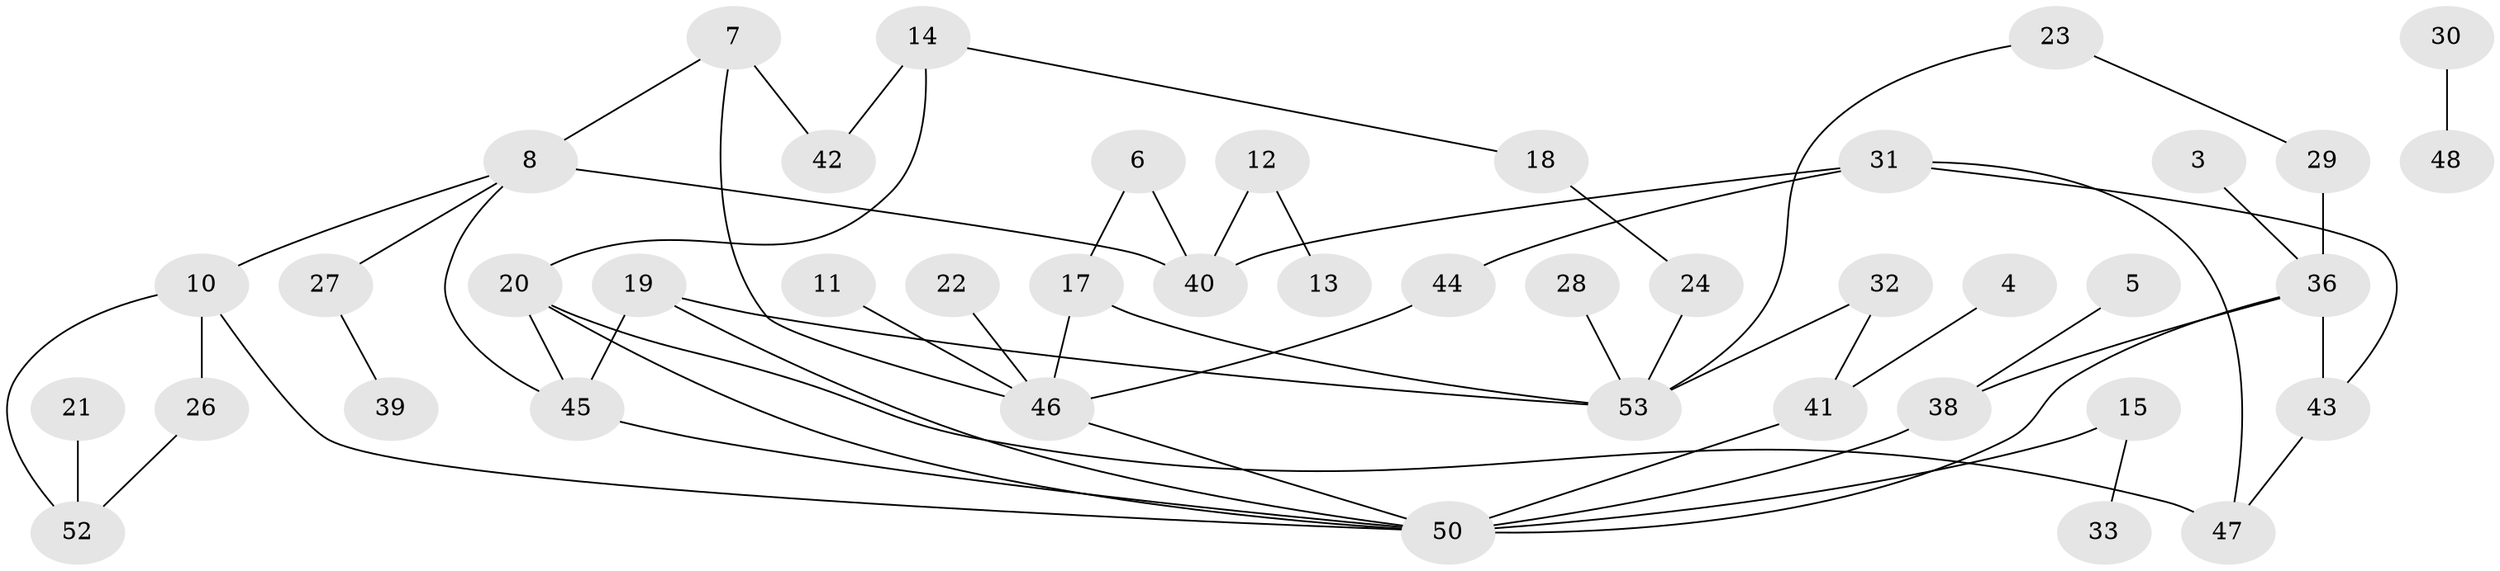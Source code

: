 // original degree distribution, {6: 0.02830188679245283, 3: 0.18867924528301888, 1: 0.27358490566037735, 2: 0.29245283018867924, 0: 0.08490566037735849, 5: 0.02830188679245283, 4: 0.09433962264150944, 8: 0.009433962264150943}
// Generated by graph-tools (version 1.1) at 2025/00/03/09/25 03:00:44]
// undirected, 43 vertices, 57 edges
graph export_dot {
graph [start="1"]
  node [color=gray90,style=filled];
  3;
  4;
  5;
  6;
  7;
  8;
  10;
  11;
  12;
  13;
  14;
  15;
  17;
  18;
  19;
  20;
  21;
  22;
  23;
  24;
  26;
  27;
  28;
  29;
  30;
  31;
  32;
  33;
  36;
  38;
  39;
  40;
  41;
  42;
  43;
  44;
  45;
  46;
  47;
  48;
  50;
  52;
  53;
  3 -- 36 [weight=1.0];
  4 -- 41 [weight=1.0];
  5 -- 38 [weight=1.0];
  6 -- 17 [weight=1.0];
  6 -- 40 [weight=1.0];
  7 -- 8 [weight=1.0];
  7 -- 42 [weight=1.0];
  7 -- 46 [weight=1.0];
  8 -- 10 [weight=1.0];
  8 -- 27 [weight=1.0];
  8 -- 40 [weight=2.0];
  8 -- 45 [weight=1.0];
  10 -- 26 [weight=1.0];
  10 -- 50 [weight=1.0];
  10 -- 52 [weight=1.0];
  11 -- 46 [weight=1.0];
  12 -- 13 [weight=1.0];
  12 -- 40 [weight=1.0];
  14 -- 18 [weight=1.0];
  14 -- 20 [weight=1.0];
  14 -- 42 [weight=1.0];
  15 -- 33 [weight=1.0];
  15 -- 50 [weight=1.0];
  17 -- 46 [weight=1.0];
  17 -- 53 [weight=1.0];
  18 -- 24 [weight=1.0];
  19 -- 45 [weight=1.0];
  19 -- 50 [weight=1.0];
  19 -- 53 [weight=1.0];
  20 -- 45 [weight=1.0];
  20 -- 47 [weight=2.0];
  20 -- 50 [weight=1.0];
  21 -- 52 [weight=1.0];
  22 -- 46 [weight=1.0];
  23 -- 29 [weight=1.0];
  23 -- 53 [weight=1.0];
  24 -- 53 [weight=1.0];
  26 -- 52 [weight=1.0];
  27 -- 39 [weight=1.0];
  28 -- 53 [weight=1.0];
  29 -- 36 [weight=1.0];
  30 -- 48 [weight=1.0];
  31 -- 40 [weight=2.0];
  31 -- 43 [weight=1.0];
  31 -- 44 [weight=1.0];
  31 -- 47 [weight=1.0];
  32 -- 41 [weight=1.0];
  32 -- 53 [weight=1.0];
  36 -- 38 [weight=1.0];
  36 -- 43 [weight=1.0];
  36 -- 50 [weight=2.0];
  38 -- 50 [weight=1.0];
  41 -- 50 [weight=1.0];
  43 -- 47 [weight=1.0];
  44 -- 46 [weight=1.0];
  45 -- 50 [weight=1.0];
  46 -- 50 [weight=1.0];
}
